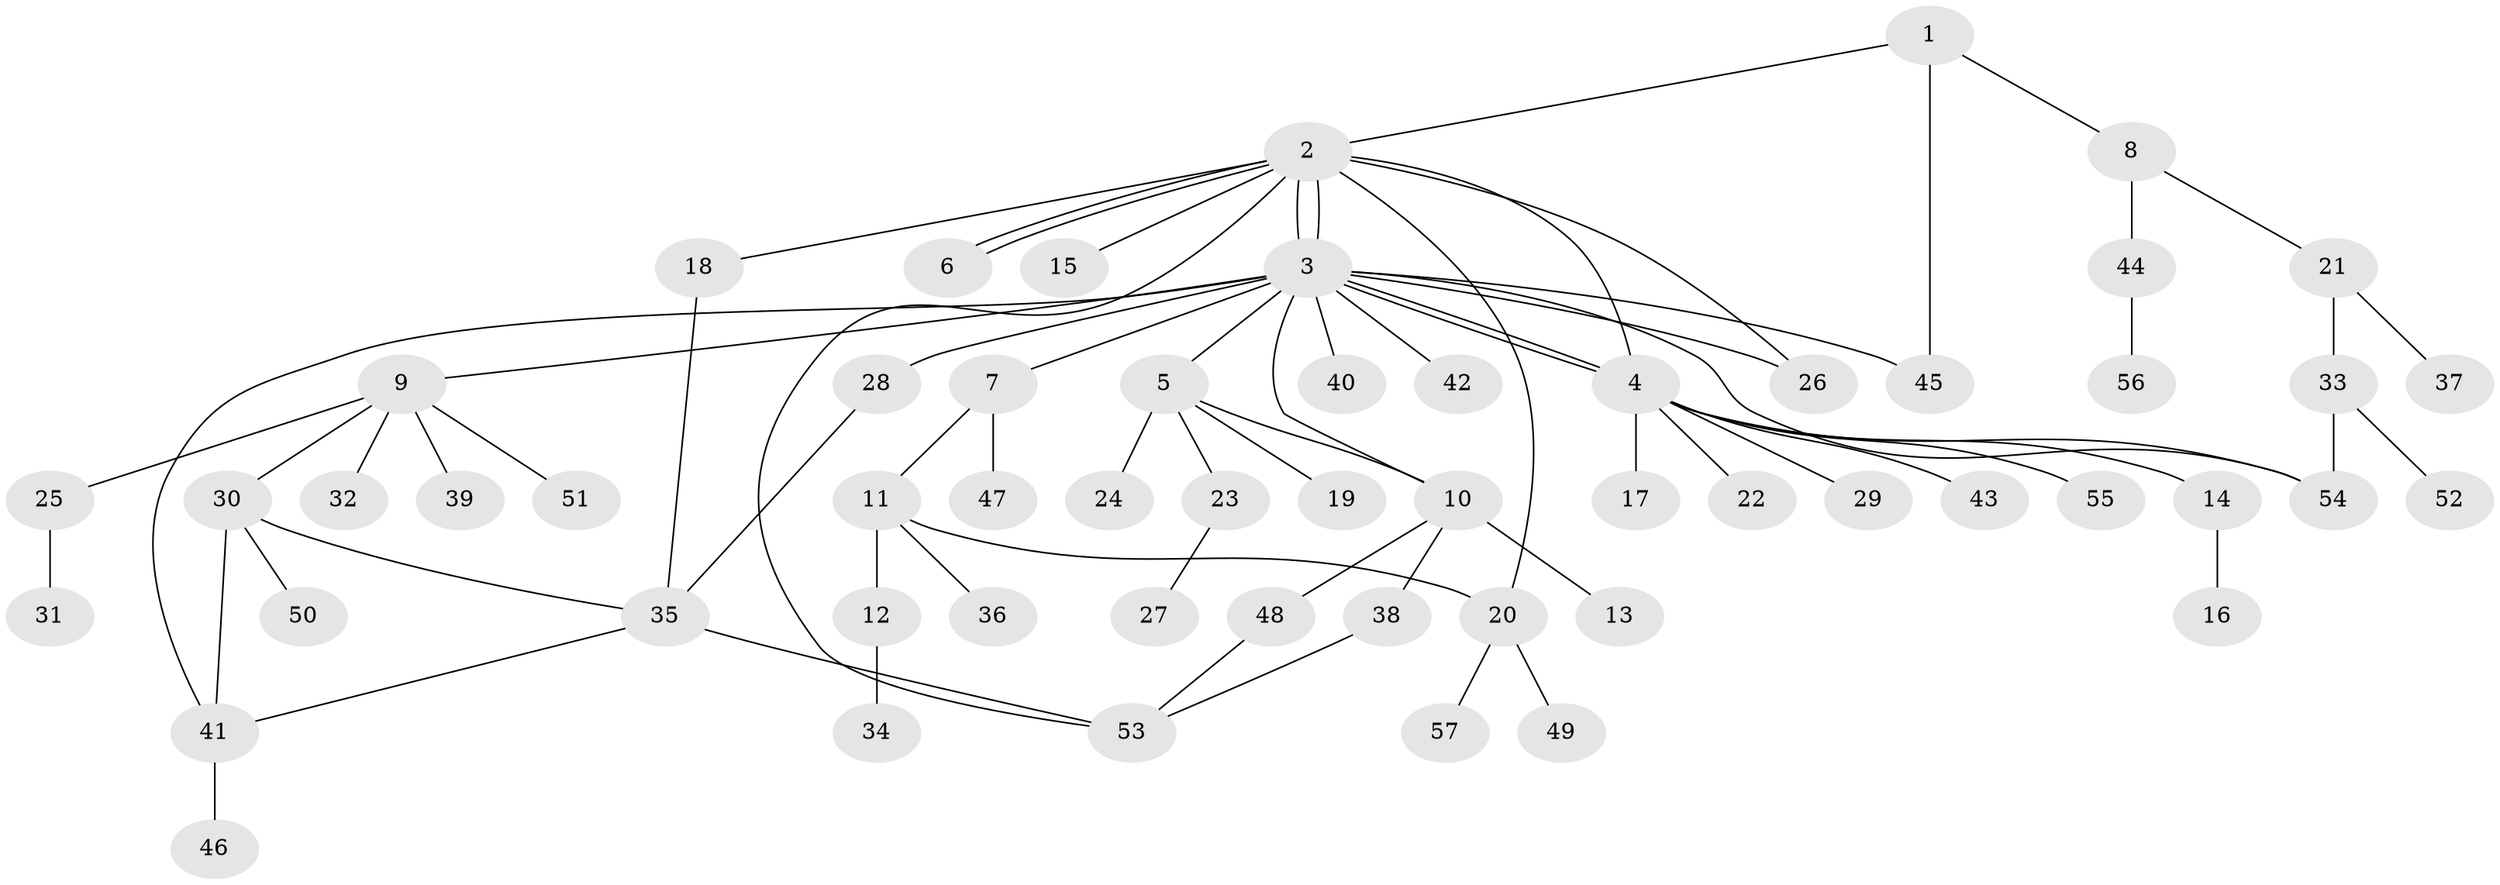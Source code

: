 // Generated by graph-tools (version 1.1) at 2025/01/03/09/25 03:01:44]
// undirected, 57 vertices, 73 edges
graph export_dot {
graph [start="1"]
  node [color=gray90,style=filled];
  1;
  2;
  3;
  4;
  5;
  6;
  7;
  8;
  9;
  10;
  11;
  12;
  13;
  14;
  15;
  16;
  17;
  18;
  19;
  20;
  21;
  22;
  23;
  24;
  25;
  26;
  27;
  28;
  29;
  30;
  31;
  32;
  33;
  34;
  35;
  36;
  37;
  38;
  39;
  40;
  41;
  42;
  43;
  44;
  45;
  46;
  47;
  48;
  49;
  50;
  51;
  52;
  53;
  54;
  55;
  56;
  57;
  1 -- 2;
  1 -- 8;
  1 -- 45;
  2 -- 3;
  2 -- 3;
  2 -- 4;
  2 -- 6;
  2 -- 6;
  2 -- 15;
  2 -- 18;
  2 -- 20;
  2 -- 26;
  2 -- 53;
  3 -- 4;
  3 -- 4;
  3 -- 5;
  3 -- 7;
  3 -- 9;
  3 -- 10;
  3 -- 26;
  3 -- 28;
  3 -- 40;
  3 -- 41;
  3 -- 42;
  3 -- 45;
  3 -- 54;
  4 -- 14;
  4 -- 17;
  4 -- 22;
  4 -- 29;
  4 -- 43;
  4 -- 54;
  4 -- 55;
  5 -- 10;
  5 -- 19;
  5 -- 23;
  5 -- 24;
  7 -- 11;
  7 -- 47;
  8 -- 21;
  8 -- 44;
  9 -- 25;
  9 -- 30;
  9 -- 32;
  9 -- 39;
  9 -- 51;
  10 -- 13;
  10 -- 38;
  10 -- 48;
  11 -- 12;
  11 -- 20;
  11 -- 36;
  12 -- 34;
  14 -- 16;
  18 -- 35;
  20 -- 49;
  20 -- 57;
  21 -- 33;
  21 -- 37;
  23 -- 27;
  25 -- 31;
  28 -- 35;
  30 -- 35;
  30 -- 41;
  30 -- 50;
  33 -- 52;
  33 -- 54;
  35 -- 41;
  35 -- 53;
  38 -- 53;
  41 -- 46;
  44 -- 56;
  48 -- 53;
}
